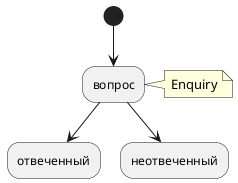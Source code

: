 @startuml
(*)--> вопрос
note right
Enquiry
end note
вопрос --> отвеченный
вопрос --> неотвеченный
@enduml
